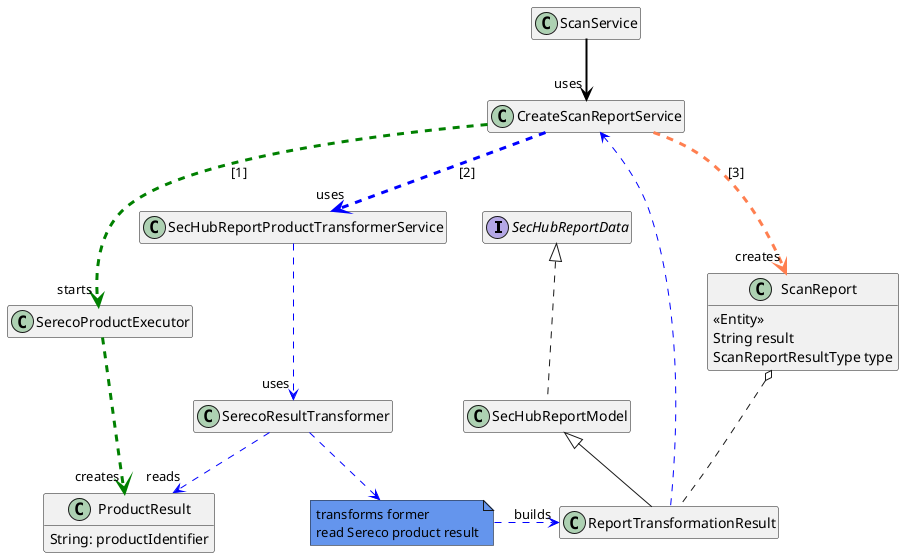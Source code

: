 ' SPDX-License-Identifier: MIT
@startuml

hide empty fields
hide empty members

interface SecHubReportData

class SecHubReportModel implements SecHubReportData 
class ReportTransformationResult extends SecHubReportModel

class SerecoProductExecutor


class ScanService 

class ProductResult {
    String: productIdentifier
}

class SerecoResultTransformer
class CreateScanReportService
class ScanReport {
    <<Entity>>
    String result
    ScanReportResultType type
}
ScanService -[#black,plain,thickness=2]-> "uses" CreateScanReportService  
CreateScanReportService -[#green,dashed,thickness=3]-> "starts" SerecoProductExecutor : [1]
CreateScanReportService -[#blue,dashed,thickness=3]-> "uses" SecHubReportProductTransformerService : [2] 
CreateScanReportService -[#Coral,dashed,thickness=3]-> "creates" ScanReport : [3]
 
SecHubReportProductTransformerService -[#blue,dashed,thickness=1]-> "uses" SerecoResultTransformer

ScanReport o..  ReportTransformationResult


CreateScanReportService <-[#blue,dashed,thickness=1]- ReportTransformationResult

SerecoProductExecutor .[#green,dashed,thickness=3].> "creates" ProductResult

'SerecoProductExecutor --> ProductResult 

note "transforms former\nread Sereco product result" as N2 #CornflowerBlue

SerecoResultTransformer -[#blue,dashed,thickness=1]-> "reads" ProductResult 
SerecoResultTransformer -[#blue,dashed,thickness=1]-> N2
N2 -[#blue,dashed,thickness=1]> "builds" ReportTransformationResult

@enduml 